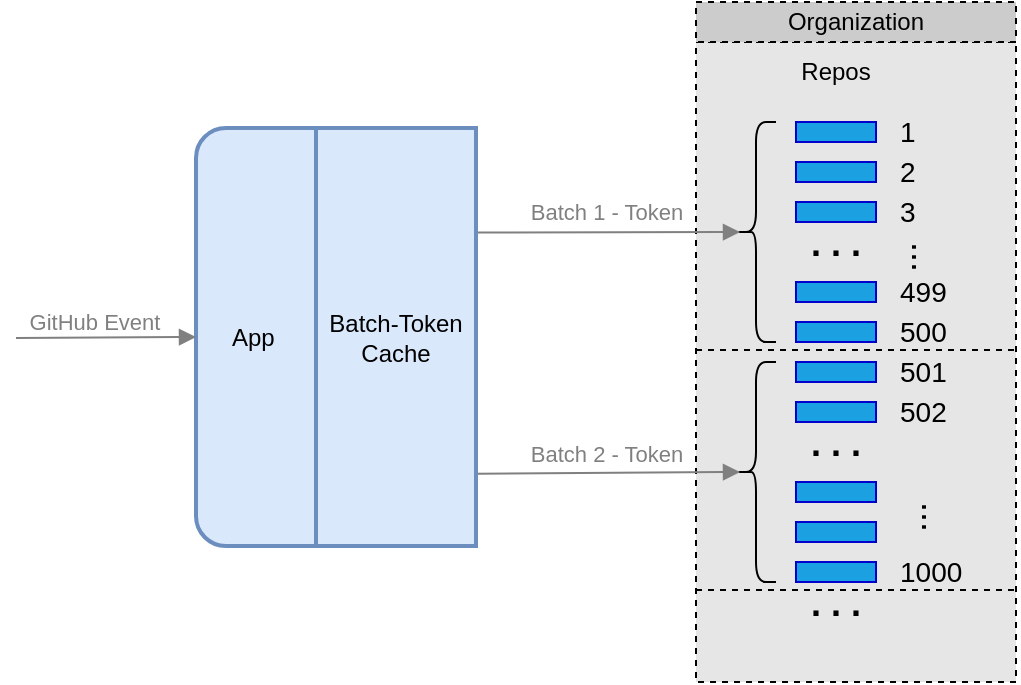 <mxfile>
    <diagram id="xjE6JevSB0SqWbVwdgzl" name="Page-1">
        <mxGraphModel dx="214" dy="496" grid="1" gridSize="10" guides="1" tooltips="1" connect="1" arrows="1" fold="1" page="1" pageScale="1" pageWidth="1100" pageHeight="850" math="0" shadow="0">
            <root>
                <mxCell id="0"/>
                <mxCell id="1" parent="0"/>
                <mxCell id="77" value="App" style="rounded=1;whiteSpace=wrap;fillColor=#dae8fc;strokeColor=#6c8ebf;strokeWidth=2;align=left;spacingLeft=16;" vertex="1" parent="1">
                    <mxGeometry x="140" y="80" width="100" height="209" as="geometry"/>
                </mxCell>
                <mxCell id="68" value="" style="rounded=0;whiteSpace=wrap;html=1;fillColor=#E6E6E6;dashed=1;" parent="1" vertex="1">
                    <mxGeometry x="390" y="37" width="160" height="320" as="geometry"/>
                </mxCell>
                <mxCell id="22" value=". . ." style="text;html=1;align=center;verticalAlign=middle;whiteSpace=wrap;rounded=0;fontSize=18;fontStyle=1;rotation=0;spacingBottom=8;" parent="1" vertex="1">
                    <mxGeometry x="440" y="137" width="40" height="10" as="geometry"/>
                </mxCell>
                <mxCell id="23" value="" style="rounded=0;whiteSpace=wrap;html=1;fillColor=#1ba1e2;fontColor=#ffffff;strokeColor=#0000CC;" parent="1" vertex="1">
                    <mxGeometry x="440" y="77" width="40" height="10" as="geometry"/>
                </mxCell>
                <mxCell id="24" value="" style="rounded=0;whiteSpace=wrap;html=1;fillColor=#1ba1e2;fontColor=#ffffff;strokeColor=#0000CC;" parent="1" vertex="1">
                    <mxGeometry x="440" y="97" width="40" height="10" as="geometry"/>
                </mxCell>
                <mxCell id="25" value="" style="rounded=0;whiteSpace=wrap;html=1;fillColor=#1ba1e2;fontColor=#ffffff;strokeColor=#0000CC;" parent="1" vertex="1">
                    <mxGeometry x="440" y="117" width="40" height="10" as="geometry"/>
                </mxCell>
                <mxCell id="35" value="" style="rounded=0;whiteSpace=wrap;html=1;fillColor=#1ba1e2;fontColor=#ffffff;strokeColor=#0000CC;" parent="1" vertex="1">
                    <mxGeometry x="440" y="157" width="40" height="10" as="geometry"/>
                </mxCell>
                <mxCell id="36" value="" style="rounded=0;whiteSpace=wrap;html=1;fillColor=#1ba1e2;fontColor=#ffffff;strokeColor=#0000CC;" parent="1" vertex="1">
                    <mxGeometry x="440" y="177" width="40" height="10" as="geometry"/>
                </mxCell>
                <mxCell id="37" value="1&amp;nbsp;" style="text;html=1;align=left;verticalAlign=middle;whiteSpace=wrap;rounded=0;fontSize=14;fontStyle=0;rotation=0;spacingBottom=0;" parent="1" vertex="1">
                    <mxGeometry x="490" y="77" width="30" height="10" as="geometry"/>
                </mxCell>
                <mxCell id="38" value="2" style="text;html=1;align=left;verticalAlign=middle;whiteSpace=wrap;rounded=0;fontSize=14;fontStyle=0;rotation=0;spacingBottom=0;" parent="1" vertex="1">
                    <mxGeometry x="490" y="97" width="30" height="10" as="geometry"/>
                </mxCell>
                <mxCell id="39" value="3" style="text;html=1;align=left;verticalAlign=middle;whiteSpace=wrap;rounded=0;fontSize=14;fontStyle=0;rotation=0;spacingBottom=0;" parent="1" vertex="1">
                    <mxGeometry x="490" y="117" width="30" height="10" as="geometry"/>
                </mxCell>
                <mxCell id="40" value="499" style="text;html=1;align=left;verticalAlign=middle;whiteSpace=wrap;rounded=0;fontSize=14;fontStyle=0;rotation=0;spacingBottom=0;" parent="1" vertex="1">
                    <mxGeometry x="490" y="157" width="30" height="10" as="geometry"/>
                </mxCell>
                <mxCell id="41" value="500" style="text;html=1;align=left;verticalAlign=middle;whiteSpace=wrap;rounded=0;fontSize=14;fontStyle=0;rotation=0;spacingBottom=0;" parent="1" vertex="1">
                    <mxGeometry x="490" y="177" width="30" height="10" as="geometry"/>
                </mxCell>
                <mxCell id="43" value="&amp;nbsp;..." style="text;html=1;align=center;verticalAlign=middle;whiteSpace=wrap;rounded=0;fontSize=18;fontStyle=0;rotation=90;spacingBottom=8;" parent="1" vertex="1">
                    <mxGeometry x="480" y="137" width="40" height="10" as="geometry"/>
                </mxCell>
                <mxCell id="50" value="" style="rounded=0;whiteSpace=wrap;html=1;fillColor=#1ba1e2;fontColor=#ffffff;strokeColor=#0000CC;" parent="1" vertex="1">
                    <mxGeometry x="440" y="197" width="40" height="10" as="geometry"/>
                </mxCell>
                <mxCell id="51" value="" style="rounded=0;whiteSpace=wrap;html=1;fillColor=#1ba1e2;fontColor=#ffffff;strokeColor=#0000CC;" parent="1" vertex="1">
                    <mxGeometry x="440" y="217" width="40" height="10" as="geometry"/>
                </mxCell>
                <mxCell id="52" value="501" style="text;html=1;align=left;verticalAlign=middle;whiteSpace=wrap;rounded=0;fontSize=14;fontStyle=0;rotation=0;spacingBottom=0;" parent="1" vertex="1">
                    <mxGeometry x="490" y="197" width="30" height="10" as="geometry"/>
                </mxCell>
                <mxCell id="53" value="502" style="text;html=1;align=left;verticalAlign=middle;whiteSpace=wrap;rounded=0;fontSize=14;fontStyle=0;rotation=0;spacingBottom=0;" parent="1" vertex="1">
                    <mxGeometry x="490" y="217" width="30" height="10" as="geometry"/>
                </mxCell>
                <mxCell id="54" value="" style="shape=curlyBracket;whiteSpace=wrap;html=1;rounded=1;labelPosition=left;verticalLabelPosition=middle;align=right;verticalAlign=middle;" parent="1" vertex="1">
                    <mxGeometry x="410" y="77" width="20" height="110" as="geometry"/>
                </mxCell>
                <mxCell id="55" style="edgeStyle=none;html=1;endArrow=block;endFill=1;exitX=1;exitY=0.25;exitDx=0;exitDy=0;entryX=0.1;entryY=0.5;entryDx=0;entryDy=0;entryPerimeter=0;fontColor=#808080;strokeColor=#808080;" parent="1" source="74" edge="1" target="54">
                    <mxGeometry relative="1" as="geometry">
                        <mxPoint x="400" y="132" as="targetPoint"/>
                    </mxGeometry>
                </mxCell>
                <mxCell id="56" value="Batch 1 - Token" style="edgeLabel;html=1;align=center;verticalAlign=middle;resizable=0;points=[];rotation=0;labelBackgroundColor=none;fontColor=#808080;" parent="55" vertex="1" connectable="0">
                    <mxGeometry x="-0.017" y="2" relative="1" as="geometry">
                        <mxPoint y="-8" as="offset"/>
                    </mxGeometry>
                </mxCell>
                <mxCell id="57" value="" style="shape=curlyBracket;whiteSpace=wrap;html=1;rounded=1;labelPosition=left;verticalLabelPosition=middle;align=right;verticalAlign=middle;" parent="1" vertex="1">
                    <mxGeometry x="410" y="197" width="20" height="110" as="geometry"/>
                </mxCell>
                <mxCell id="59" value=". . ." style="text;html=1;align=center;verticalAlign=middle;whiteSpace=wrap;rounded=0;fontSize=18;fontStyle=1;rotation=0;spacingBottom=8;" parent="1" vertex="1">
                    <mxGeometry x="440" y="237" width="40" height="10" as="geometry"/>
                </mxCell>
                <mxCell id="60" value="" style="rounded=0;whiteSpace=wrap;html=1;fillColor=#1ba1e2;fontColor=#ffffff;strokeColor=#0000CC;" parent="1" vertex="1">
                    <mxGeometry x="440" y="257" width="40" height="10" as="geometry"/>
                </mxCell>
                <mxCell id="61" value="" style="rounded=0;whiteSpace=wrap;html=1;fillColor=#1ba1e2;fontColor=#ffffff;strokeColor=#0000CC;" parent="1" vertex="1">
                    <mxGeometry x="440" y="277" width="40" height="10" as="geometry"/>
                </mxCell>
                <mxCell id="62" value="" style="rounded=0;whiteSpace=wrap;html=1;fillColor=#1ba1e2;fontColor=#ffffff;strokeColor=#0000CC;" parent="1" vertex="1">
                    <mxGeometry x="440" y="297" width="40" height="10" as="geometry"/>
                </mxCell>
                <mxCell id="63" style="edgeStyle=none;html=1;endArrow=block;endFill=1;exitX=1.008;exitY=0.827;exitDx=0;exitDy=0;exitPerimeter=0;entryX=0.1;entryY=0.5;entryDx=0;entryDy=0;entryPerimeter=0;fontColor=#808080;strokeColor=#808080;" parent="1" source="74" edge="1" target="57">
                    <mxGeometry relative="1" as="geometry">
                        <mxPoint x="159" y="221" as="sourcePoint"/>
                        <mxPoint x="400" y="247" as="targetPoint"/>
                    </mxGeometry>
                </mxCell>
                <mxCell id="64" value="Batch 2 - Token" style="edgeLabel;html=1;align=center;verticalAlign=middle;resizable=0;points=[];rotation=0;labelBackgroundColor=none;fontColor=#808080;" parent="63" vertex="1" connectable="0">
                    <mxGeometry x="-0.017" y="2" relative="1" as="geometry">
                        <mxPoint y="-8" as="offset"/>
                    </mxGeometry>
                </mxCell>
                <mxCell id="65" value="&amp;nbsp;..." style="text;html=1;align=center;verticalAlign=middle;whiteSpace=wrap;rounded=0;fontSize=18;fontStyle=0;rotation=90;spacingBottom=8;" parent="1" vertex="1">
                    <mxGeometry x="485" y="267" width="40" height="10" as="geometry"/>
                </mxCell>
                <mxCell id="66" value="1000" style="text;html=1;align=left;verticalAlign=middle;whiteSpace=wrap;rounded=0;fontSize=14;fontStyle=0;rotation=0;spacingBottom=0;" parent="1" vertex="1">
                    <mxGeometry x="490" y="297" width="30" height="10" as="geometry"/>
                </mxCell>
                <mxCell id="67" value="Repos" style="text;html=1;align=center;verticalAlign=middle;whiteSpace=wrap;rounded=0;" parent="1" vertex="1">
                    <mxGeometry x="430" y="37" width="60" height="30" as="geometry"/>
                </mxCell>
                <mxCell id="69" value="Organization" style="text;html=1;align=center;verticalAlign=middle;whiteSpace=wrap;rounded=0;strokeColor=default;dashed=1;fillColor=#CCCCCC;" parent="1" vertex="1">
                    <mxGeometry x="390" y="17" width="160" height="20" as="geometry"/>
                </mxCell>
                <mxCell id="70" value="" style="endArrow=none;dashed=1;html=1;" parent="1" edge="1">
                    <mxGeometry width="50" height="50" relative="1" as="geometry">
                        <mxPoint x="390" y="191" as="sourcePoint"/>
                        <mxPoint x="550" y="191" as="targetPoint"/>
                    </mxGeometry>
                </mxCell>
                <mxCell id="72" value="" style="endArrow=none;dashed=1;html=1;" parent="1" edge="1">
                    <mxGeometry width="50" height="50" relative="1" as="geometry">
                        <mxPoint x="390" y="311" as="sourcePoint"/>
                        <mxPoint x="550" y="311" as="targetPoint"/>
                    </mxGeometry>
                </mxCell>
                <mxCell id="73" value=". . ." style="text;html=1;align=center;verticalAlign=middle;whiteSpace=wrap;rounded=0;fontSize=18;fontStyle=1;rotation=0;spacingBottom=8;" parent="1" vertex="1">
                    <mxGeometry x="440" y="317" width="40" height="10" as="geometry"/>
                </mxCell>
                <mxCell id="74" value="Batch-Token Cache" style="rounded=0;whiteSpace=wrap;html=1;fillColor=#dae8fc;strokeColor=#6c8ebf;strokeWidth=2;" vertex="1" parent="1">
                    <mxGeometry x="200" y="80" width="80" height="209" as="geometry"/>
                </mxCell>
                <mxCell id="78" value="" style="endArrow=block;html=1;endFill=1;entryX=0;entryY=0.5;entryDx=0;entryDy=0;strokeColor=#808080;" edge="1" parent="1" target="77">
                    <mxGeometry width="50" height="50" relative="1" as="geometry">
                        <mxPoint x="50" y="185" as="sourcePoint"/>
                        <mxPoint x="320" y="170" as="targetPoint"/>
                    </mxGeometry>
                </mxCell>
                <mxCell id="79" value="GitHub Event" style="edgeLabel;html=1;align=center;verticalAlign=middle;resizable=0;points=[];labelBackgroundColor=none;fontColor=#808080;" vertex="1" connectable="0" parent="78">
                    <mxGeometry x="-0.129" y="-1" relative="1" as="geometry">
                        <mxPoint y="-9" as="offset"/>
                    </mxGeometry>
                </mxCell>
            </root>
        </mxGraphModel>
    </diagram>
</mxfile>